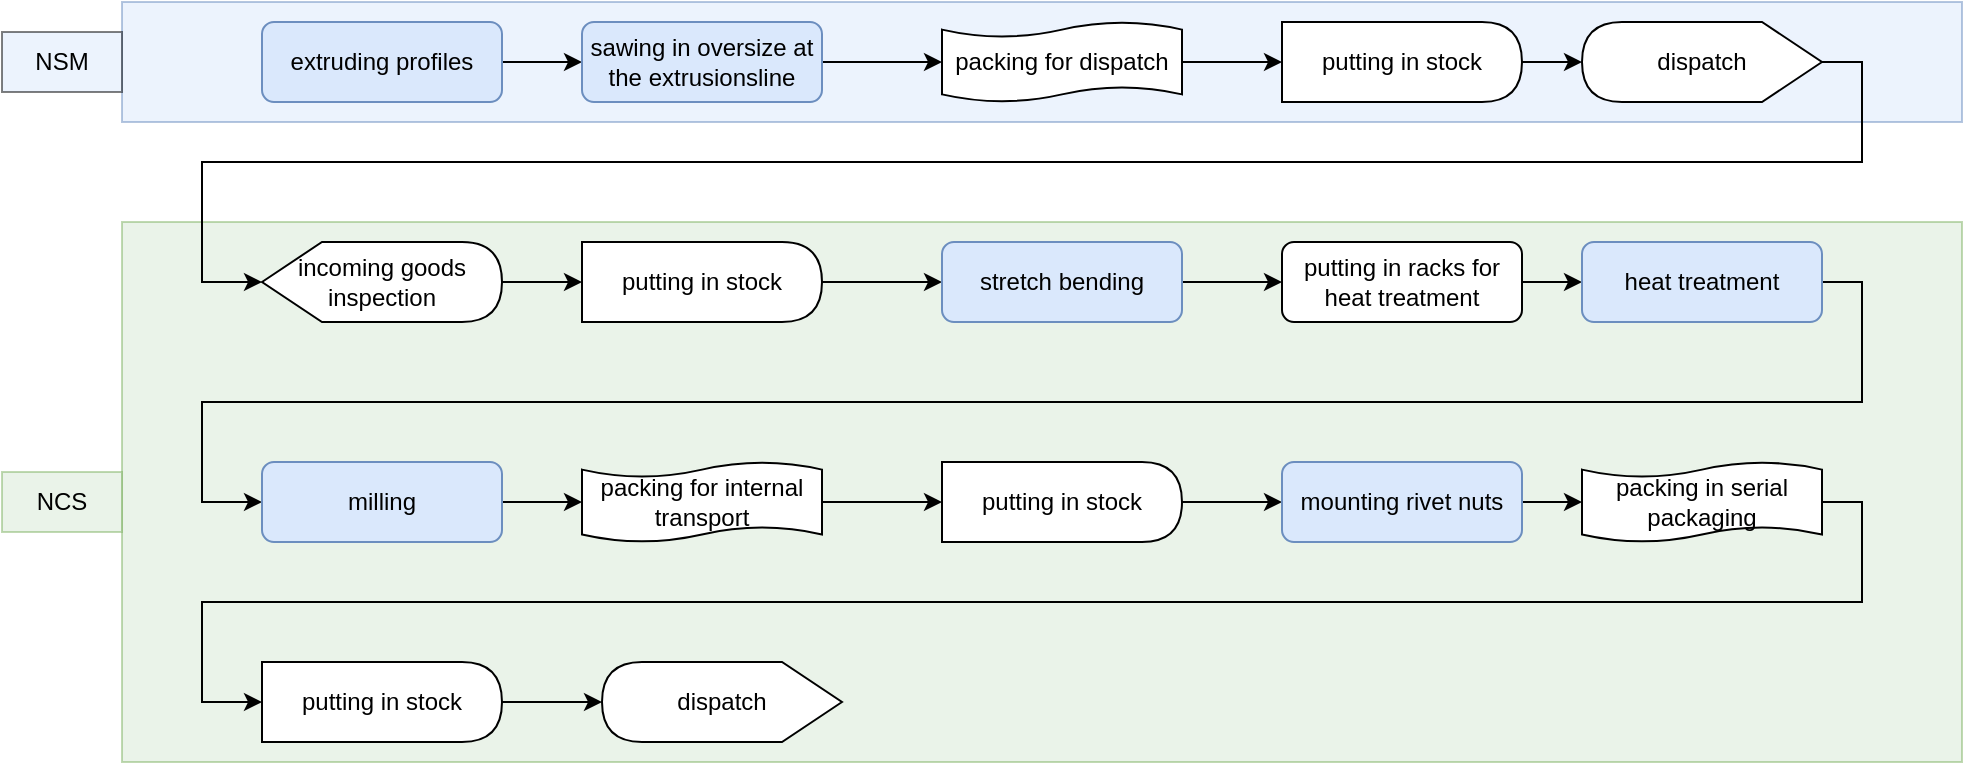 <mxfile version="25.0.1">
  <diagram name="Seite-1" id="cCkO1M2dGG8_GZlF1Map">
    <mxGraphModel dx="1212" dy="638" grid="1" gridSize="10" guides="1" tooltips="1" connect="1" arrows="1" fold="1" page="1" pageScale="1" pageWidth="827" pageHeight="1169" math="0" shadow="0">
      <root>
        <mxCell id="0" />
        <mxCell id="1" parent="0" />
        <mxCell id="2j7pUU5ez5sq6Jmbixc6-1" value="" style="rounded=0;whiteSpace=wrap;html=1;fillColor=#d5e8d4;strokeColor=#82b366;opacity=50;" parent="1" vertex="1">
          <mxGeometry x="80" y="170" width="920" height="270" as="geometry" />
        </mxCell>
        <mxCell id="2j7pUU5ez5sq6Jmbixc6-2" value="" style="rounded=0;whiteSpace=wrap;html=1;fillColor=#dae8fc;strokeColor=#6c8ebf;opacity=50;" parent="1" vertex="1">
          <mxGeometry x="80" y="60" width="920" height="60" as="geometry" />
        </mxCell>
        <mxCell id="2j7pUU5ez5sq6Jmbixc6-3" value="" style="edgeStyle=orthogonalEdgeStyle;rounded=0;orthogonalLoop=1;jettySize=auto;html=1;" parent="1" source="2j7pUU5ez5sq6Jmbixc6-4" target="2j7pUU5ez5sq6Jmbixc6-6" edge="1">
          <mxGeometry relative="1" as="geometry" />
        </mxCell>
        <mxCell id="2j7pUU5ez5sq6Jmbixc6-4" value="extruding profiles" style="rounded=1;whiteSpace=wrap;html=1;fontSize=12;glass=0;strokeWidth=1;shadow=0;fillColor=#dae8fc;strokeColor=#6c8ebf;" parent="1" vertex="1">
          <mxGeometry x="150" y="70" width="120" height="40" as="geometry" />
        </mxCell>
        <mxCell id="2j7pUU5ez5sq6Jmbixc6-5" value="" style="edgeStyle=orthogonalEdgeStyle;rounded=0;orthogonalLoop=1;jettySize=auto;html=1;" parent="1" source="2j7pUU5ez5sq6Jmbixc6-6" target="2j7pUU5ez5sq6Jmbixc6-8" edge="1">
          <mxGeometry relative="1" as="geometry" />
        </mxCell>
        <mxCell id="2j7pUU5ez5sq6Jmbixc6-6" value="sawing in oversize at the extrusionsline" style="rounded=1;whiteSpace=wrap;html=1;fontSize=12;glass=0;strokeWidth=1;shadow=0;fillColor=#dae8fc;strokeColor=#6c8ebf;" parent="1" vertex="1">
          <mxGeometry x="310" y="70" width="120" height="40" as="geometry" />
        </mxCell>
        <mxCell id="2j7pUU5ez5sq6Jmbixc6-7" value="" style="edgeStyle=orthogonalEdgeStyle;rounded=0;orthogonalLoop=1;jettySize=auto;html=1;" parent="1" source="2j7pUU5ez5sq6Jmbixc6-8" target="2j7pUU5ez5sq6Jmbixc6-10" edge="1">
          <mxGeometry relative="1" as="geometry" />
        </mxCell>
        <mxCell id="2j7pUU5ez5sq6Jmbixc6-8" value="packing for dispatch" style="rounded=1;whiteSpace=wrap;html=1;fontSize=12;glass=0;strokeWidth=1;shadow=0;shape=tape;size=0.19;" parent="1" vertex="1">
          <mxGeometry x="490" y="70" width="120" height="40" as="geometry" />
        </mxCell>
        <mxCell id="2j7pUU5ez5sq6Jmbixc6-9" value="" style="edgeStyle=orthogonalEdgeStyle;rounded=0;orthogonalLoop=1;jettySize=auto;html=1;" parent="1" source="2j7pUU5ez5sq6Jmbixc6-10" target="2j7pUU5ez5sq6Jmbixc6-12" edge="1">
          <mxGeometry relative="1" as="geometry" />
        </mxCell>
        <mxCell id="2j7pUU5ez5sq6Jmbixc6-10" value="putting in stock" style="rounded=1;whiteSpace=wrap;html=1;fontSize=12;glass=0;strokeWidth=1;shadow=0;shape=delay;" parent="1" vertex="1">
          <mxGeometry x="660" y="70" width="120" height="40" as="geometry" />
        </mxCell>
        <mxCell id="2j7pUU5ez5sq6Jmbixc6-11" value="" style="edgeStyle=orthogonalEdgeStyle;rounded=0;orthogonalLoop=1;jettySize=auto;html=1;" parent="1" source="2j7pUU5ez5sq6Jmbixc6-12" target="2j7pUU5ez5sq6Jmbixc6-35" edge="1">
          <mxGeometry relative="1" as="geometry">
            <Array as="points">
              <mxPoint x="950" y="90" />
              <mxPoint x="950" y="140" />
              <mxPoint x="120" y="140" />
              <mxPoint x="120" y="200" />
            </Array>
          </mxGeometry>
        </mxCell>
        <mxCell id="2j7pUU5ez5sq6Jmbixc6-12" value="dispatch" style="rounded=1;whiteSpace=wrap;html=1;fontSize=12;glass=0;strokeWidth=1;shadow=0;shape=display;direction=west;" parent="1" vertex="1">
          <mxGeometry x="810" y="70" width="120" height="40" as="geometry" />
        </mxCell>
        <mxCell id="2j7pUU5ez5sq6Jmbixc6-13" value="" style="edgeStyle=orthogonalEdgeStyle;rounded=0;orthogonalLoop=1;jettySize=auto;html=1;" parent="1" source="2j7pUU5ez5sq6Jmbixc6-14" target="2j7pUU5ez5sq6Jmbixc6-16" edge="1">
          <mxGeometry relative="1" as="geometry" />
        </mxCell>
        <mxCell id="2j7pUU5ez5sq6Jmbixc6-14" value="putting in stock" style="rounded=1;whiteSpace=wrap;html=1;fontSize=12;glass=0;strokeWidth=1;shadow=0;shape=delay;" parent="1" vertex="1">
          <mxGeometry x="310" y="180" width="120" height="40" as="geometry" />
        </mxCell>
        <mxCell id="2j7pUU5ez5sq6Jmbixc6-15" value="" style="edgeStyle=orthogonalEdgeStyle;rounded=0;orthogonalLoop=1;jettySize=auto;html=1;" parent="1" source="2j7pUU5ez5sq6Jmbixc6-16" target="2j7pUU5ez5sq6Jmbixc6-18" edge="1">
          <mxGeometry relative="1" as="geometry" />
        </mxCell>
        <mxCell id="2j7pUU5ez5sq6Jmbixc6-16" value="stretch bending" style="rounded=1;whiteSpace=wrap;html=1;fontSize=12;glass=0;strokeWidth=1;shadow=0;fillColor=#dae8fc;strokeColor=#6c8ebf;" parent="1" vertex="1">
          <mxGeometry x="490" y="180" width="120" height="40" as="geometry" />
        </mxCell>
        <mxCell id="2j7pUU5ez5sq6Jmbixc6-17" value="" style="edgeStyle=orthogonalEdgeStyle;rounded=0;orthogonalLoop=1;jettySize=auto;html=1;" parent="1" source="2j7pUU5ez5sq6Jmbixc6-18" target="2j7pUU5ez5sq6Jmbixc6-20" edge="1">
          <mxGeometry relative="1" as="geometry" />
        </mxCell>
        <mxCell id="2j7pUU5ez5sq6Jmbixc6-18" value="putting in racks for heat treatment" style="rounded=1;whiteSpace=wrap;html=1;fontSize=12;glass=0;strokeWidth=1;shadow=0;" parent="1" vertex="1">
          <mxGeometry x="660" y="180" width="120" height="40" as="geometry" />
        </mxCell>
        <mxCell id="2j7pUU5ez5sq6Jmbixc6-19" value="" style="edgeStyle=orthogonalEdgeStyle;rounded=0;orthogonalLoop=1;jettySize=auto;html=1;" parent="1" source="2j7pUU5ez5sq6Jmbixc6-20" target="2j7pUU5ez5sq6Jmbixc6-22" edge="1">
          <mxGeometry relative="1" as="geometry">
            <Array as="points">
              <mxPoint x="950" y="200" />
              <mxPoint x="950" y="260" />
              <mxPoint x="120" y="260" />
              <mxPoint x="120" y="310" />
            </Array>
          </mxGeometry>
        </mxCell>
        <mxCell id="2j7pUU5ez5sq6Jmbixc6-20" value="heat treatment" style="rounded=1;whiteSpace=wrap;html=1;fontSize=12;glass=0;strokeWidth=1;shadow=0;fillColor=#dae8fc;strokeColor=#6c8ebf;" parent="1" vertex="1">
          <mxGeometry x="810" y="180" width="120" height="40" as="geometry" />
        </mxCell>
        <mxCell id="2j7pUU5ez5sq6Jmbixc6-21" value="" style="edgeStyle=orthogonalEdgeStyle;rounded=0;orthogonalLoop=1;jettySize=auto;html=1;" parent="1" source="2j7pUU5ez5sq6Jmbixc6-22" target="2j7pUU5ez5sq6Jmbixc6-24" edge="1">
          <mxGeometry relative="1" as="geometry" />
        </mxCell>
        <mxCell id="2j7pUU5ez5sq6Jmbixc6-22" value="milling" style="rounded=1;whiteSpace=wrap;html=1;fontSize=12;glass=0;strokeWidth=1;shadow=0;fillColor=#dae8fc;strokeColor=#6c8ebf;" parent="1" vertex="1">
          <mxGeometry x="150" y="290" width="120" height="40" as="geometry" />
        </mxCell>
        <mxCell id="2j7pUU5ez5sq6Jmbixc6-23" value="" style="edgeStyle=orthogonalEdgeStyle;rounded=0;orthogonalLoop=1;jettySize=auto;html=1;" parent="1" source="2j7pUU5ez5sq6Jmbixc6-24" target="2j7pUU5ez5sq6Jmbixc6-26" edge="1">
          <mxGeometry relative="1" as="geometry" />
        </mxCell>
        <mxCell id="2j7pUU5ez5sq6Jmbixc6-24" value="packing for internal transport" style="rounded=1;whiteSpace=wrap;html=1;fontSize=12;glass=0;strokeWidth=1;shadow=0;shape=tape;size=0.19;" parent="1" vertex="1">
          <mxGeometry x="310" y="290" width="120" height="40" as="geometry" />
        </mxCell>
        <mxCell id="2j7pUU5ez5sq6Jmbixc6-25" value="" style="edgeStyle=orthogonalEdgeStyle;rounded=0;orthogonalLoop=1;jettySize=auto;html=1;" parent="1" source="2j7pUU5ez5sq6Jmbixc6-26" target="2j7pUU5ez5sq6Jmbixc6-28" edge="1">
          <mxGeometry relative="1" as="geometry" />
        </mxCell>
        <mxCell id="2j7pUU5ez5sq6Jmbixc6-26" value="putting in stock" style="rounded=1;whiteSpace=wrap;html=1;fontSize=12;glass=0;strokeWidth=1;shadow=0;shape=delay;" parent="1" vertex="1">
          <mxGeometry x="490" y="290" width="120" height="40" as="geometry" />
        </mxCell>
        <mxCell id="2j7pUU5ez5sq6Jmbixc6-27" value="" style="edgeStyle=orthogonalEdgeStyle;rounded=0;orthogonalLoop=1;jettySize=auto;html=1;" parent="1" source="2j7pUU5ez5sq6Jmbixc6-28" target="2j7pUU5ez5sq6Jmbixc6-30" edge="1">
          <mxGeometry relative="1" as="geometry" />
        </mxCell>
        <mxCell id="2j7pUU5ez5sq6Jmbixc6-28" value="mounting rivet nuts" style="rounded=1;whiteSpace=wrap;html=1;fontSize=12;glass=0;strokeWidth=1;shadow=0;fillColor=#dae8fc;strokeColor=#6c8ebf;" parent="1" vertex="1">
          <mxGeometry x="660" y="290" width="120" height="40" as="geometry" />
        </mxCell>
        <mxCell id="2j7pUU5ez5sq6Jmbixc6-29" value="" style="edgeStyle=orthogonalEdgeStyle;rounded=0;orthogonalLoop=1;jettySize=auto;html=1;" parent="1" source="2j7pUU5ez5sq6Jmbixc6-30" target="2j7pUU5ez5sq6Jmbixc6-32" edge="1">
          <mxGeometry relative="1" as="geometry">
            <Array as="points">
              <mxPoint x="950" y="310" />
              <mxPoint x="950" y="360" />
              <mxPoint x="120" y="360" />
              <mxPoint x="120" y="410" />
            </Array>
          </mxGeometry>
        </mxCell>
        <mxCell id="2j7pUU5ez5sq6Jmbixc6-30" value="packing in serial packaging" style="rounded=1;whiteSpace=wrap;html=1;fontSize=12;glass=0;strokeWidth=1;shadow=0;shape=tape;size=0.19;" parent="1" vertex="1">
          <mxGeometry x="810" y="290" width="120" height="40" as="geometry" />
        </mxCell>
        <mxCell id="2j7pUU5ez5sq6Jmbixc6-31" value="" style="edgeStyle=orthogonalEdgeStyle;rounded=0;orthogonalLoop=1;jettySize=auto;html=1;" parent="1" source="2j7pUU5ez5sq6Jmbixc6-32" target="2j7pUU5ez5sq6Jmbixc6-33" edge="1">
          <mxGeometry relative="1" as="geometry" />
        </mxCell>
        <mxCell id="2j7pUU5ez5sq6Jmbixc6-32" value="putting in stock" style="rounded=1;whiteSpace=wrap;html=1;fontSize=12;glass=0;strokeWidth=1;shadow=0;shape=delay;" parent="1" vertex="1">
          <mxGeometry x="150" y="390" width="120" height="40" as="geometry" />
        </mxCell>
        <mxCell id="2j7pUU5ez5sq6Jmbixc6-33" value="dispatch" style="rounded=1;whiteSpace=wrap;html=1;fontSize=12;glass=0;strokeWidth=1;shadow=0;shape=display;direction=west;" parent="1" vertex="1">
          <mxGeometry x="320" y="390" width="120" height="40" as="geometry" />
        </mxCell>
        <mxCell id="2j7pUU5ez5sq6Jmbixc6-34" value="" style="edgeStyle=orthogonalEdgeStyle;rounded=0;orthogonalLoop=1;jettySize=auto;html=1;" parent="1" source="2j7pUU5ez5sq6Jmbixc6-35" target="2j7pUU5ez5sq6Jmbixc6-14" edge="1">
          <mxGeometry relative="1" as="geometry" />
        </mxCell>
        <mxCell id="2j7pUU5ez5sq6Jmbixc6-35" value="incoming goods inspection" style="rounded=1;whiteSpace=wrap;html=1;fontSize=12;glass=0;strokeWidth=1;shadow=0;shape=display;direction=east;" parent="1" vertex="1">
          <mxGeometry x="150" y="180" width="120" height="40" as="geometry" />
        </mxCell>
        <mxCell id="2j7pUU5ez5sq6Jmbixc6-36" value="NSM" style="text;strokeColor=default;align=center;fillColor=#dae8fc;html=1;verticalAlign=middle;whiteSpace=wrap;rounded=0;opacity=50;" parent="1" vertex="1">
          <mxGeometry x="20" y="75" width="60" height="30" as="geometry" />
        </mxCell>
        <mxCell id="2j7pUU5ez5sq6Jmbixc6-37" value="NCS" style="text;strokeColor=#82b366;align=center;fillColor=#d5e8d4;html=1;verticalAlign=middle;whiteSpace=wrap;rounded=0;opacity=50;" parent="1" vertex="1">
          <mxGeometry x="20" y="295" width="60" height="30" as="geometry" />
        </mxCell>
      </root>
    </mxGraphModel>
  </diagram>
</mxfile>
